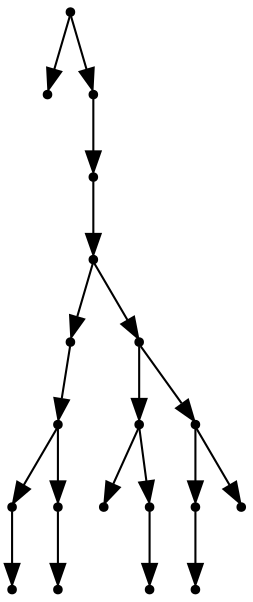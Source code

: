 digraph {
  19 [shape=point];
  0 [shape=point];
  18 [shape=point];
  17 [shape=point];
  16 [shape=point];
  6 [shape=point];
  5 [shape=point];
  2 [shape=point];
  1 [shape=point];
  4 [shape=point];
  3 [shape=point];
  15 [shape=point];
  10 [shape=point];
  7 [shape=point];
  9 [shape=point];
  8 [shape=point];
  14 [shape=point];
  12 [shape=point];
  11 [shape=point];
  13 [shape=point];
19 -> 0;
19 -> 18;
18 -> 17;
17 -> 16;
16 -> 6;
6 -> 5;
5 -> 2;
2 -> 1;
5 -> 4;
4 -> 3;
16 -> 15;
15 -> 10;
10 -> 7;
10 -> 9;
9 -> 8;
15 -> 14;
14 -> 12;
12 -> 11;
14 -> 13;
}
